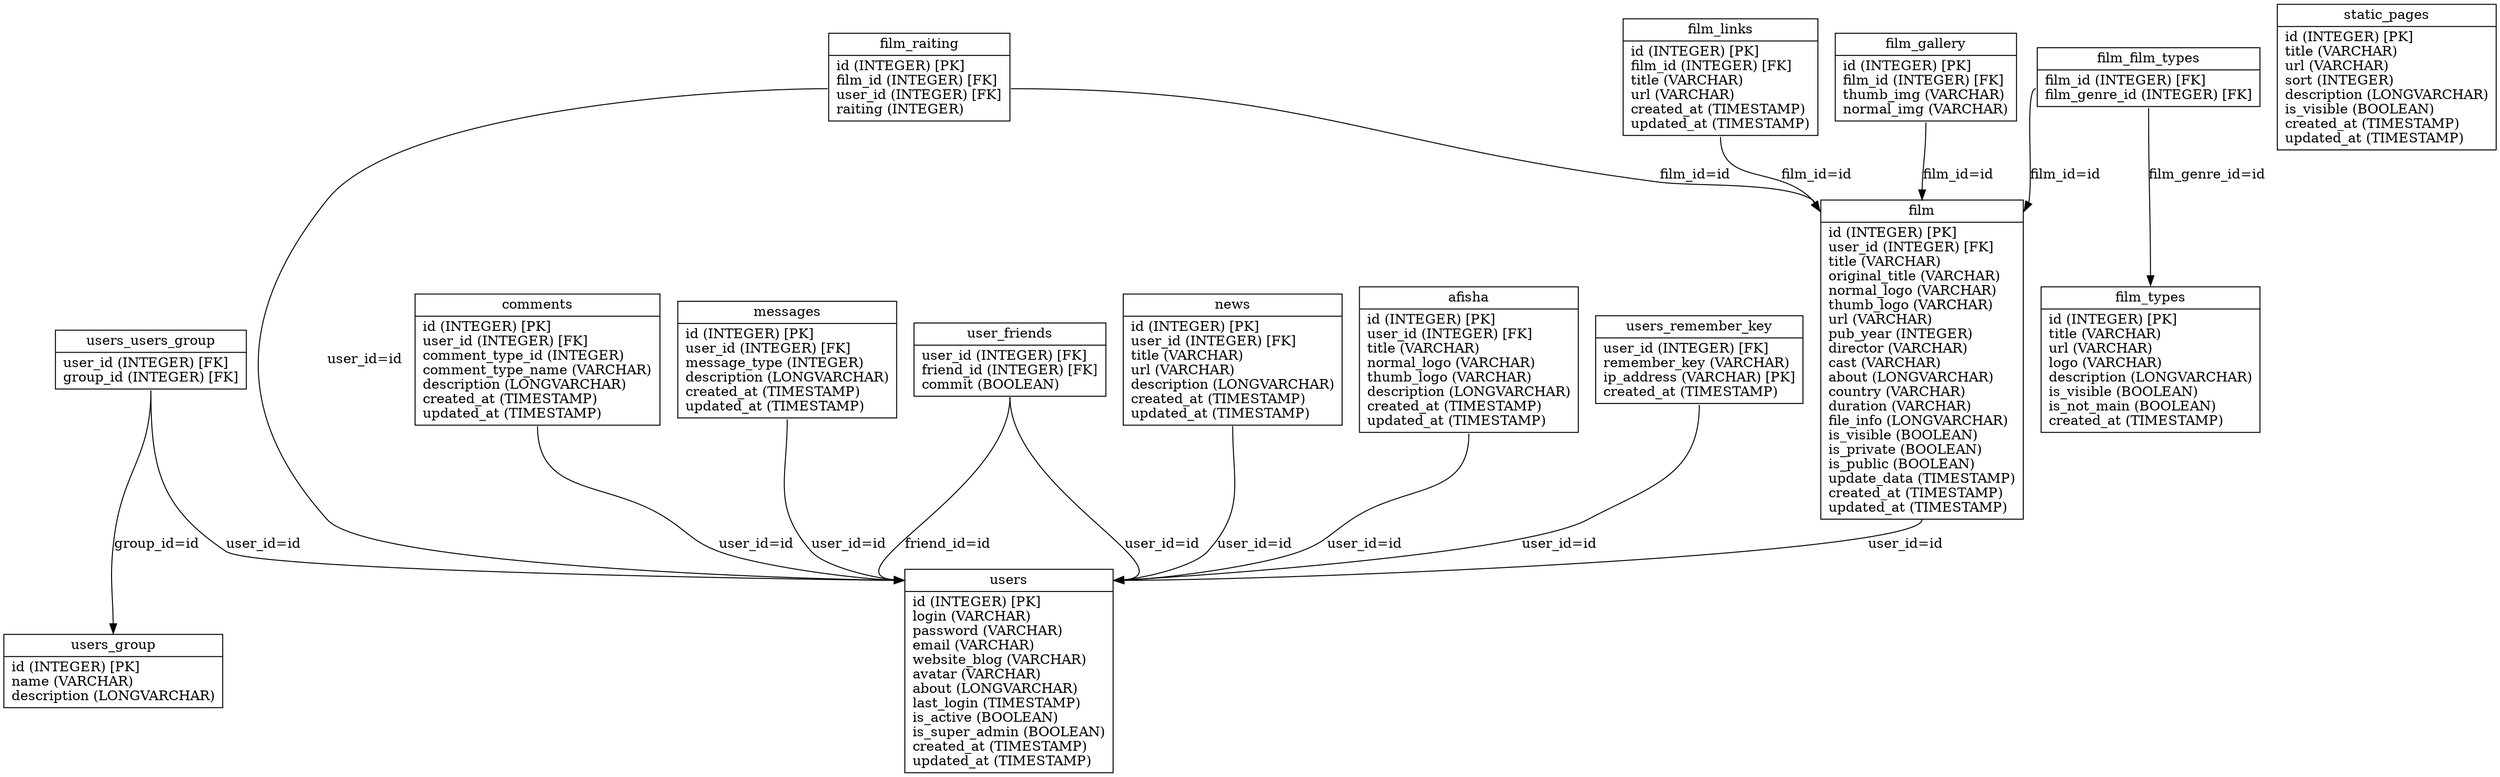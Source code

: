 digraph G {
nodeusers [label="{<table>users|<cols>id (INTEGER) [PK]\llogin (VARCHAR)\lpassword (VARCHAR)\lemail (VARCHAR)\lwebsite_blog (VARCHAR)\lavatar (VARCHAR)\labout (LONGVARCHAR)\llast_login (TIMESTAMP)\lis_active (BOOLEAN)\lis_super_admin (BOOLEAN)\lcreated_at (TIMESTAMP)\lupdated_at (TIMESTAMP)\l}", shape=record];
nodeusers_group [label="{<table>users_group|<cols>id (INTEGER) [PK]\lname (VARCHAR)\ldescription (LONGVARCHAR)\l}", shape=record];
nodeusers_users_group [label="{<table>users_users_group|<cols>user_id (INTEGER) [FK]\lgroup_id (INTEGER) [FK]\l}", shape=record];
nodeusers_remember_key [label="{<table>users_remember_key|<cols>user_id (INTEGER) [FK]\lremember_key (VARCHAR)\lip_address (VARCHAR) [PK]\lcreated_at (TIMESTAMP)\l}", shape=record];
nodefilm [label="{<table>film|<cols>id (INTEGER) [PK]\luser_id (INTEGER) [FK]\ltitle (VARCHAR)\loriginal_title (VARCHAR)\lnormal_logo (VARCHAR)\lthumb_logo (VARCHAR)\lurl (VARCHAR)\lpub_year (INTEGER)\ldirector (VARCHAR)\lcast (VARCHAR)\labout (LONGVARCHAR)\lcountry (VARCHAR)\lduration (VARCHAR)\lfile_info (LONGVARCHAR)\lis_visible (BOOLEAN)\lis_private (BOOLEAN)\lis_public (BOOLEAN)\lupdate_data (TIMESTAMP)\lcreated_at (TIMESTAMP)\lupdated_at (TIMESTAMP)\l}", shape=record];
nodefilm_links [label="{<table>film_links|<cols>id (INTEGER) [PK]\lfilm_id (INTEGER) [FK]\ltitle (VARCHAR)\lurl (VARCHAR)\lcreated_at (TIMESTAMP)\lupdated_at (TIMESTAMP)\l}", shape=record];
nodefilm_types [label="{<table>film_types|<cols>id (INTEGER) [PK]\ltitle (VARCHAR)\lurl (VARCHAR)\llogo (VARCHAR)\ldescription (LONGVARCHAR)\lis_visible (BOOLEAN)\lis_not_main (BOOLEAN)\lcreated_at (TIMESTAMP)\l}", shape=record];
nodefilm_raiting [label="{<table>film_raiting|<cols>id (INTEGER) [PK]\lfilm_id (INTEGER) [FK]\luser_id (INTEGER) [FK]\lraiting (INTEGER)\l}", shape=record];
nodefilm_gallery [label="{<table>film_gallery|<cols>id (INTEGER) [PK]\lfilm_id (INTEGER) [FK]\lthumb_img (VARCHAR)\lnormal_img (VARCHAR)\l}", shape=record];
nodefilm_film_types [label="{<table>film_film_types|<cols>film_id (INTEGER) [FK]\lfilm_genre_id (INTEGER) [FK]\l}", shape=record];
nodecomments [label="{<table>comments|<cols>id (INTEGER) [PK]\luser_id (INTEGER) [FK]\lcomment_type_id (INTEGER)\lcomment_type_name (VARCHAR)\ldescription (LONGVARCHAR)\lcreated_at (TIMESTAMP)\lupdated_at (TIMESTAMP)\l}", shape=record];
nodemessages [label="{<table>messages|<cols>id (INTEGER) [PK]\luser_id (INTEGER) [FK]\lmessage_type (INTEGER)\ldescription (LONGVARCHAR)\lcreated_at (TIMESTAMP)\lupdated_at (TIMESTAMP)\l}", shape=record];
nodeuser_friends [label="{<table>user_friends|<cols>user_id (INTEGER) [FK]\lfriend_id (INTEGER) [FK]\lcommit (BOOLEAN)\l}", shape=record];
nodenews [label="{<table>news|<cols>id (INTEGER) [PK]\luser_id (INTEGER) [FK]\ltitle (VARCHAR)\lurl (VARCHAR)\ldescription (LONGVARCHAR)\lcreated_at (TIMESTAMP)\lupdated_at (TIMESTAMP)\l}", shape=record];
nodeafisha [label="{<table>afisha|<cols>id (INTEGER) [PK]\luser_id (INTEGER) [FK]\ltitle (VARCHAR)\lnormal_logo (VARCHAR)\lthumb_logo (VARCHAR)\ldescription (LONGVARCHAR)\lcreated_at (TIMESTAMP)\lupdated_at (TIMESTAMP)\l}", shape=record];
nodestatic_pages [label="{<table>static_pages|<cols>id (INTEGER) [PK]\ltitle (VARCHAR)\lurl (VARCHAR)\lsort (INTEGER)\ldescription (LONGVARCHAR)\lis_visible (BOOLEAN)\lcreated_at (TIMESTAMP)\lupdated_at (TIMESTAMP)\l}", shape=record];

nodeusers_users_group:cols -> nodeusers:table [label="user_id=id "];
nodeusers_users_group:cols -> nodeusers_group:table [label="group_id=id "];
nodeusers_remember_key:cols -> nodeusers:table [label="user_id=id "];
nodefilm:cols -> nodeusers:table [label="user_id=id "];
nodefilm_links:cols -> nodefilm:table [label="film_id=id "];
nodefilm_raiting:cols -> nodefilm:table [label="film_id=id "];
nodefilm_raiting:cols -> nodeusers:table [label="user_id=id "];
nodefilm_gallery:cols -> nodefilm:table [label="film_id=id "];
nodefilm_film_types:cols -> nodefilm:table [label="film_id=id "];
nodefilm_film_types:cols -> nodefilm_types:table [label="film_genre_id=id "];
nodecomments:cols -> nodeusers:table [label="user_id=id "];
nodemessages:cols -> nodeusers:table [label="user_id=id "];
nodeuser_friends:cols -> nodeusers:table [label="user_id=id "];
nodeuser_friends:cols -> nodeusers:table [label="friend_id=id "];
nodenews:cols -> nodeusers:table [label="user_id=id "];
nodeafisha:cols -> nodeusers:table [label="user_id=id "];
}

